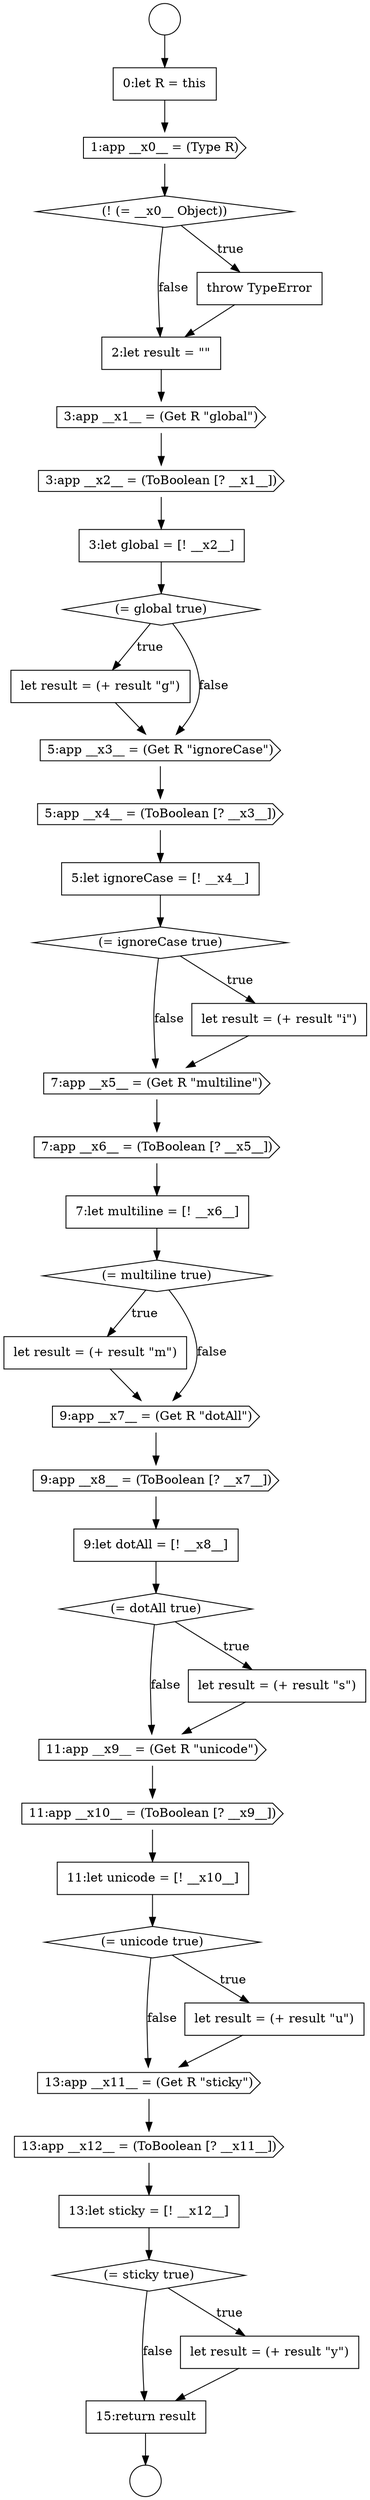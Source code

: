 digraph {
  node14801 [shape=cds, label=<<font color="black">7:app __x5__ = (Get R &quot;multiline&quot;)</font>> color="black" fillcolor="white" style=filled]
  node14786 [shape=none, margin=0, label=<<font color="black">
    <table border="0" cellborder="1" cellspacing="0" cellpadding="10">
      <tr><td align="left">0:let R = this</td></tr>
    </table>
  </font>> color="black" fillcolor="white" style=filled]
  node14790 [shape=none, margin=0, label=<<font color="black">
    <table border="0" cellborder="1" cellspacing="0" cellpadding="10">
      <tr><td align="left">2:let result = &quot;&quot;</td></tr>
    </table>
  </font>> color="black" fillcolor="white" style=filled]
  node14793 [shape=none, margin=0, label=<<font color="black">
    <table border="0" cellborder="1" cellspacing="0" cellpadding="10">
      <tr><td align="left">3:let global = [! __x2__]</td></tr>
    </table>
  </font>> color="black" fillcolor="white" style=filled]
  node14798 [shape=none, margin=0, label=<<font color="black">
    <table border="0" cellborder="1" cellspacing="0" cellpadding="10">
      <tr><td align="left">5:let ignoreCase = [! __x4__]</td></tr>
    </table>
  </font>> color="black" fillcolor="white" style=filled]
  node14809 [shape=diamond, label=<<font color="black">(= dotAll true)</font>> color="black" fillcolor="white" style=filled]
  node14821 [shape=none, margin=0, label=<<font color="black">
    <table border="0" cellborder="1" cellspacing="0" cellpadding="10">
      <tr><td align="left">15:return result</td></tr>
    </table>
  </font>> color="black" fillcolor="white" style=filled]
  node14816 [shape=cds, label=<<font color="black">13:app __x11__ = (Get R &quot;sticky&quot;)</font>> color="black" fillcolor="white" style=filled]
  node14792 [shape=cds, label=<<font color="black">3:app __x2__ = (ToBoolean [? __x1__])</font>> color="black" fillcolor="white" style=filled]
  node14800 [shape=none, margin=0, label=<<font color="black">
    <table border="0" cellborder="1" cellspacing="0" cellpadding="10">
      <tr><td align="left">let result = (+ result &quot;i&quot;)</td></tr>
    </table>
  </font>> color="black" fillcolor="white" style=filled]
  node14795 [shape=none, margin=0, label=<<font color="black">
    <table border="0" cellborder="1" cellspacing="0" cellpadding="10">
      <tr><td align="left">let result = (+ result &quot;g&quot;)</td></tr>
    </table>
  </font>> color="black" fillcolor="white" style=filled]
  node14814 [shape=diamond, label=<<font color="black">(= unicode true)</font>> color="black" fillcolor="white" style=filled]
  node14811 [shape=cds, label=<<font color="black">11:app __x9__ = (Get R &quot;unicode&quot;)</font>> color="black" fillcolor="white" style=filled]
  node14805 [shape=none, margin=0, label=<<font color="black">
    <table border="0" cellborder="1" cellspacing="0" cellpadding="10">
      <tr><td align="left">let result = (+ result &quot;m&quot;)</td></tr>
    </table>
  </font>> color="black" fillcolor="white" style=filled]
  node14818 [shape=none, margin=0, label=<<font color="black">
    <table border="0" cellborder="1" cellspacing="0" cellpadding="10">
      <tr><td align="left">13:let sticky = [! __x12__]</td></tr>
    </table>
  </font>> color="black" fillcolor="white" style=filled]
  node14815 [shape=none, margin=0, label=<<font color="black">
    <table border="0" cellborder="1" cellspacing="0" cellpadding="10">
      <tr><td align="left">let result = (+ result &quot;u&quot;)</td></tr>
    </table>
  </font>> color="black" fillcolor="white" style=filled]
  node14812 [shape=cds, label=<<font color="black">11:app __x10__ = (ToBoolean [? __x9__])</font>> color="black" fillcolor="white" style=filled]
  node14817 [shape=cds, label=<<font color="black">13:app __x12__ = (ToBoolean [? __x11__])</font>> color="black" fillcolor="white" style=filled]
  node14785 [shape=circle label=" " color="black" fillcolor="white" style=filled]
  node14808 [shape=none, margin=0, label=<<font color="black">
    <table border="0" cellborder="1" cellspacing="0" cellpadding="10">
      <tr><td align="left">9:let dotAll = [! __x8__]</td></tr>
    </table>
  </font>> color="black" fillcolor="white" style=filled]
  node14789 [shape=none, margin=0, label=<<font color="black">
    <table border="0" cellborder="1" cellspacing="0" cellpadding="10">
      <tr><td align="left">throw TypeError</td></tr>
    </table>
  </font>> color="black" fillcolor="white" style=filled]
  node14804 [shape=diamond, label=<<font color="black">(= multiline true)</font>> color="black" fillcolor="white" style=filled]
  node14784 [shape=circle label=" " color="black" fillcolor="white" style=filled]
  node14799 [shape=diamond, label=<<font color="black">(= ignoreCase true)</font>> color="black" fillcolor="white" style=filled]
  node14794 [shape=diamond, label=<<font color="black">(= global true)</font>> color="black" fillcolor="white" style=filled]
  node14807 [shape=cds, label=<<font color="black">9:app __x8__ = (ToBoolean [? __x7__])</font>> color="black" fillcolor="white" style=filled]
  node14820 [shape=none, margin=0, label=<<font color="black">
    <table border="0" cellborder="1" cellspacing="0" cellpadding="10">
      <tr><td align="left">let result = (+ result &quot;y&quot;)</td></tr>
    </table>
  </font>> color="black" fillcolor="white" style=filled]
  node14788 [shape=diamond, label=<<font color="black">(! (= __x0__ Object))</font>> color="black" fillcolor="white" style=filled]
  node14803 [shape=none, margin=0, label=<<font color="black">
    <table border="0" cellborder="1" cellspacing="0" cellpadding="10">
      <tr><td align="left">7:let multiline = [! __x6__]</td></tr>
    </table>
  </font>> color="black" fillcolor="white" style=filled]
  node14813 [shape=none, margin=0, label=<<font color="black">
    <table border="0" cellborder="1" cellspacing="0" cellpadding="10">
      <tr><td align="left">11:let unicode = [! __x10__]</td></tr>
    </table>
  </font>> color="black" fillcolor="white" style=filled]
  node14810 [shape=none, margin=0, label=<<font color="black">
    <table border="0" cellborder="1" cellspacing="0" cellpadding="10">
      <tr><td align="left">let result = (+ result &quot;s&quot;)</td></tr>
    </table>
  </font>> color="black" fillcolor="white" style=filled]
  node14791 [shape=cds, label=<<font color="black">3:app __x1__ = (Get R &quot;global&quot;)</font>> color="black" fillcolor="white" style=filled]
  node14819 [shape=diamond, label=<<font color="black">(= sticky true)</font>> color="black" fillcolor="white" style=filled]
  node14802 [shape=cds, label=<<font color="black">7:app __x6__ = (ToBoolean [? __x5__])</font>> color="black" fillcolor="white" style=filled]
  node14787 [shape=cds, label=<<font color="black">1:app __x0__ = (Type R)</font>> color="black" fillcolor="white" style=filled]
  node14806 [shape=cds, label=<<font color="black">9:app __x7__ = (Get R &quot;dotAll&quot;)</font>> color="black" fillcolor="white" style=filled]
  node14797 [shape=cds, label=<<font color="black">5:app __x4__ = (ToBoolean [? __x3__])</font>> color="black" fillcolor="white" style=filled]
  node14796 [shape=cds, label=<<font color="black">5:app __x3__ = (Get R &quot;ignoreCase&quot;)</font>> color="black" fillcolor="white" style=filled]
  node14796 -> node14797 [ color="black"]
  node14808 -> node14809 [ color="black"]
  node14792 -> node14793 [ color="black"]
  node14817 -> node14818 [ color="black"]
  node14807 -> node14808 [ color="black"]
  node14815 -> node14816 [ color="black"]
  node14820 -> node14821 [ color="black"]
  node14821 -> node14785 [ color="black"]
  node14795 -> node14796 [ color="black"]
  node14789 -> node14790 [ color="black"]
  node14809 -> node14810 [label=<<font color="black">true</font>> color="black"]
  node14809 -> node14811 [label=<<font color="black">false</font>> color="black"]
  node14812 -> node14813 [ color="black"]
  node14788 -> node14789 [label=<<font color="black">true</font>> color="black"]
  node14788 -> node14790 [label=<<font color="black">false</font>> color="black"]
  node14806 -> node14807 [ color="black"]
  node14799 -> node14800 [label=<<font color="black">true</font>> color="black"]
  node14799 -> node14801 [label=<<font color="black">false</font>> color="black"]
  node14794 -> node14795 [label=<<font color="black">true</font>> color="black"]
  node14794 -> node14796 [label=<<font color="black">false</font>> color="black"]
  node14802 -> node14803 [ color="black"]
  node14804 -> node14805 [label=<<font color="black">true</font>> color="black"]
  node14804 -> node14806 [label=<<font color="black">false</font>> color="black"]
  node14800 -> node14801 [ color="black"]
  node14803 -> node14804 [ color="black"]
  node14801 -> node14802 [ color="black"]
  node14811 -> node14812 [ color="black"]
  node14793 -> node14794 [ color="black"]
  node14814 -> node14815 [label=<<font color="black">true</font>> color="black"]
  node14814 -> node14816 [label=<<font color="black">false</font>> color="black"]
  node14791 -> node14792 [ color="black"]
  node14787 -> node14788 [ color="black"]
  node14805 -> node14806 [ color="black"]
  node14813 -> node14814 [ color="black"]
  node14819 -> node14820 [label=<<font color="black">true</font>> color="black"]
  node14819 -> node14821 [label=<<font color="black">false</font>> color="black"]
  node14790 -> node14791 [ color="black"]
  node14816 -> node14817 [ color="black"]
  node14786 -> node14787 [ color="black"]
  node14784 -> node14786 [ color="black"]
  node14798 -> node14799 [ color="black"]
  node14810 -> node14811 [ color="black"]
  node14797 -> node14798 [ color="black"]
  node14818 -> node14819 [ color="black"]
}

